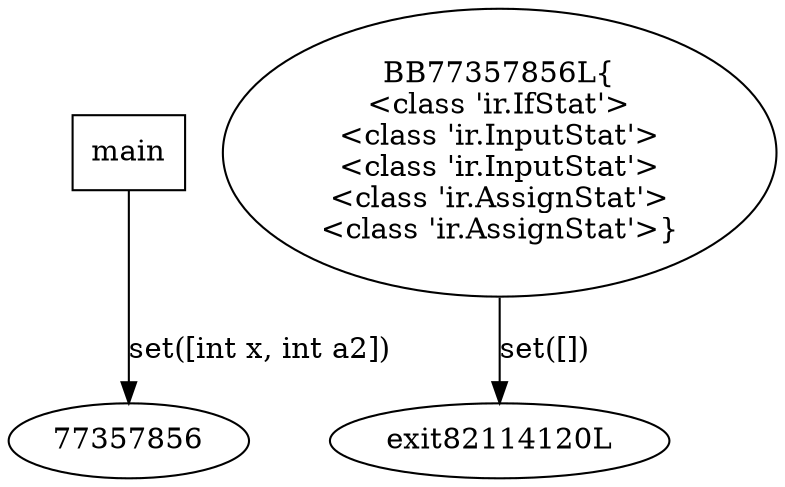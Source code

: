 digraph G {
77357856L [label="BB77357856L{\n<class 'ir.IfStat'>\n<class 'ir.InputStat'>\n<class 'ir.InputStat'>\n<class 'ir.AssignStat'>\n<class 'ir.AssignStat'>}"];
77357856L -> exit82114120L [label="set([])"];
main [shape=box];
main -> 77357856 [label="set([int x, int a2])"];
}
